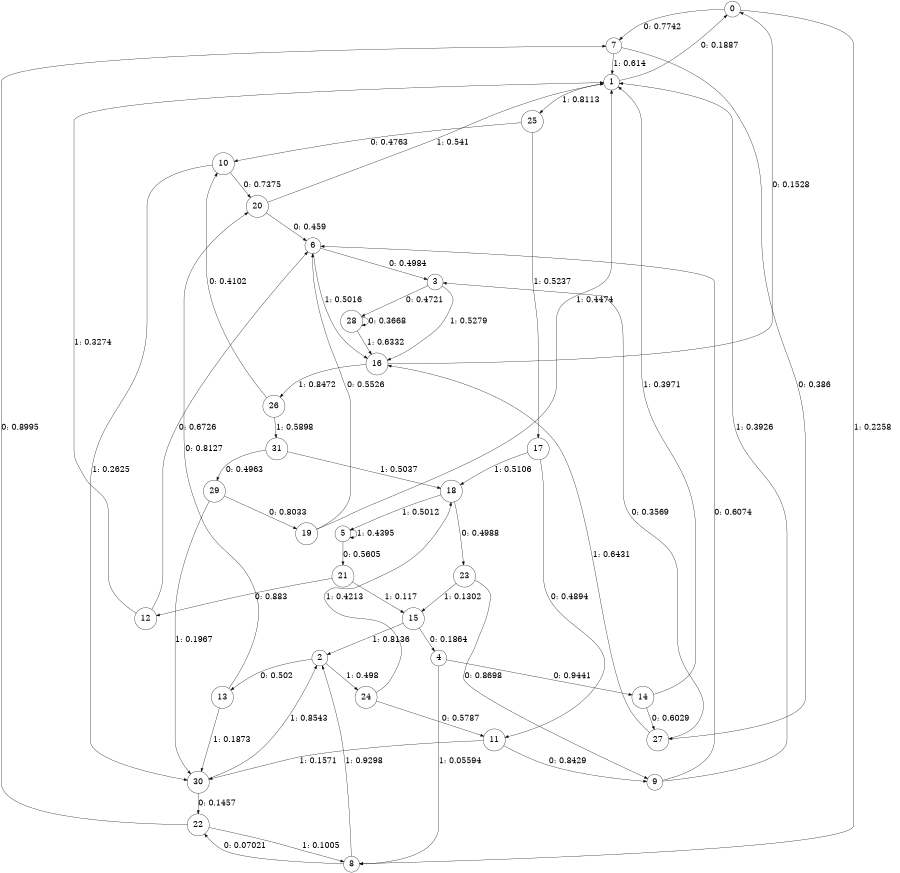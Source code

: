 digraph "ch1faceL8" {
size = "6,8.5";
ratio = "fill";
node [shape = circle];
node [fontsize = 24];
edge [fontsize = 24];
0 -> 7 [label = "0: 0.7742   "];
0 -> 8 [label = "1: 0.2258   "];
1 -> 0 [label = "0: 0.1887   "];
1 -> 25 [label = "1: 0.8113   "];
2 -> 13 [label = "0: 0.502    "];
2 -> 24 [label = "1: 0.498    "];
3 -> 28 [label = "0: 0.4721   "];
3 -> 16 [label = "1: 0.5279   "];
4 -> 14 [label = "0: 0.9441   "];
4 -> 8 [label = "1: 0.05594  "];
5 -> 21 [label = "0: 0.5605   "];
5 -> 5 [label = "1: 0.4395   "];
6 -> 3 [label = "0: 0.4984   "];
6 -> 16 [label = "1: 0.5016   "];
7 -> 27 [label = "0: 0.386    "];
7 -> 1 [label = "1: 0.614    "];
8 -> 22 [label = "0: 0.07021  "];
8 -> 2 [label = "1: 0.9298   "];
9 -> 6 [label = "0: 0.6074   "];
9 -> 1 [label = "1: 0.3926   "];
10 -> 20 [label = "0: 0.7375   "];
10 -> 30 [label = "1: 0.2625   "];
11 -> 9 [label = "0: 0.8429   "];
11 -> 30 [label = "1: 0.1571   "];
12 -> 6 [label = "0: 0.6726   "];
12 -> 1 [label = "1: 0.3274   "];
13 -> 20 [label = "0: 0.8127   "];
13 -> 30 [label = "1: 0.1873   "];
14 -> 27 [label = "0: 0.6029   "];
14 -> 1 [label = "1: 0.3971   "];
15 -> 4 [label = "0: 0.1864   "];
15 -> 2 [label = "1: 0.8136   "];
16 -> 0 [label = "0: 0.1528   "];
16 -> 26 [label = "1: 0.8472   "];
17 -> 11 [label = "0: 0.4894   "];
17 -> 18 [label = "1: 0.5106   "];
18 -> 23 [label = "0: 0.4988   "];
18 -> 5 [label = "1: 0.5012   "];
19 -> 6 [label = "0: 0.5526   "];
19 -> 1 [label = "1: 0.4474   "];
20 -> 6 [label = "0: 0.459    "];
20 -> 1 [label = "1: 0.541    "];
21 -> 12 [label = "0: 0.883    "];
21 -> 15 [label = "1: 0.117    "];
22 -> 7 [label = "0: 0.8995   "];
22 -> 8 [label = "1: 0.1005   "];
23 -> 9 [label = "0: 0.8698   "];
23 -> 15 [label = "1: 0.1302   "];
24 -> 11 [label = "0: 0.5787   "];
24 -> 18 [label = "1: 0.4213   "];
25 -> 10 [label = "0: 0.4763   "];
25 -> 17 [label = "1: 0.5237   "];
26 -> 10 [label = "0: 0.4102   "];
26 -> 31 [label = "1: 0.5898   "];
27 -> 3 [label = "0: 0.3569   "];
27 -> 16 [label = "1: 0.6431   "];
28 -> 28 [label = "0: 0.3668   "];
28 -> 16 [label = "1: 0.6332   "];
29 -> 19 [label = "0: 0.8033   "];
29 -> 30 [label = "1: 0.1967   "];
30 -> 22 [label = "0: 0.1457   "];
30 -> 2 [label = "1: 0.8543   "];
31 -> 29 [label = "0: 0.4963   "];
31 -> 18 [label = "1: 0.5037   "];
}